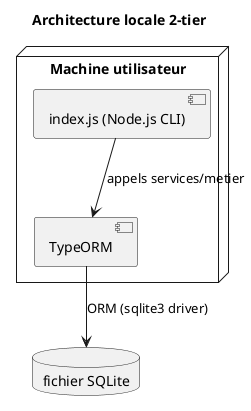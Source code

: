 @startuml

title Architecture locale 2-tier

node "Machine utilisateur" {
  component "index.js (Node.js CLI)"
  component "TypeORM"
}

database "fichier SQLite"

"index.js (Node.js CLI)" --> "TypeORM" : appels services/metier
"TypeORM" --> "fichier SQLite" : ORM (sqlite3 driver)

@enduml